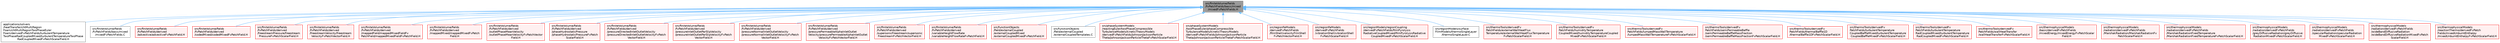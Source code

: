 digraph "src/finiteVolume/fields/fvPatchFields/basic/mixed/mixedFvPatchFields.H"
{
 // LATEX_PDF_SIZE
  bgcolor="transparent";
  edge [fontname=Helvetica,fontsize=10,labelfontname=Helvetica,labelfontsize=10];
  node [fontname=Helvetica,fontsize=10,shape=box,height=0.2,width=0.4];
  Node1 [id="Node000001",label="src/finiteVolume/fields\l/fvPatchFields/basic/mixed\l/mixedFvPatchFields.H",height=0.2,width=0.4,color="gray40", fillcolor="grey60", style="filled", fontcolor="black",tooltip=" "];
  Node1 -> Node2 [id="edge1_Node000001_Node000002",dir="back",color="steelblue1",style="solid",tooltip=" "];
  Node2 [id="Node000002",label="applications/solvers\l/heatTransfer/chtMultiRegion\lFoam/chtMultiRegionTwoPhaseEuler\lFoam/derivedFvPatchFields/turbulentTemperature\lTwoPhaseRadCoupledMixed/turbulentTemperatureTwoPhase\lRadCoupledMixedFvPatchScalarField.H",height=0.2,width=0.4,color="grey40", fillcolor="white", style="filled",URL="$turbulentTemperatureTwoPhaseRadCoupledMixedFvPatchScalarField_8H.html",tooltip=" "];
  Node1 -> Node3 [id="edge2_Node000001_Node000003",dir="back",color="steelblue1",style="solid",tooltip=" "];
  Node3 [id="Node000003",label="src/finiteVolume/fields\l/fvPatchFields/basic/mixed\l/mixedFvPatchFields.C",height=0.2,width=0.4,color="grey40", fillcolor="white", style="filled",URL="$mixedFvPatchFields_8C.html",tooltip=" "];
  Node1 -> Node4 [id="edge3_Node000001_Node000004",dir="back",color="steelblue1",style="solid",tooltip=" "];
  Node4 [id="Node000004",label="src/finiteVolume/fields\l/fvPatchFields/derived\l/advective/advectiveFvPatchField.H",height=0.2,width=0.4,color="red", fillcolor="#FFF0F0", style="filled",URL="$advectiveFvPatchField_8H.html",tooltip=" "];
  Node1 -> Node16 [id="edge4_Node000001_Node000016",dir="back",color="steelblue1",style="solid",tooltip=" "];
  Node16 [id="Node000016",label="src/finiteVolume/fields\l/fvPatchFields/derived\l/codedMixed/codedMixedFvPatchField.H",height=0.2,width=0.4,color="red", fillcolor="#FFF0F0", style="filled",URL="$codedMixedFvPatchField_8H.html",tooltip=" "];
  Node1 -> Node19 [id="edge5_Node000001_Node000019",dir="back",color="steelblue1",style="solid",tooltip=" "];
  Node19 [id="Node000019",label="src/finiteVolume/fields\l/fvPatchFields/derived\l/freestreamPressure/freestream\lPressureFvPatchScalarField.H",height=0.2,width=0.4,color="red", fillcolor="#FFF0F0", style="filled",URL="$freestreamPressureFvPatchScalarField_8H.html",tooltip=" "];
  Node1 -> Node21 [id="edge6_Node000001_Node000021",dir="back",color="steelblue1",style="solid",tooltip=" "];
  Node21 [id="Node000021",label="src/finiteVolume/fields\l/fvPatchFields/derived\l/freestreamVelocity/freestream\lVelocityFvPatchVectorField.H",height=0.2,width=0.4,color="red", fillcolor="#FFF0F0", style="filled",URL="$freestreamVelocityFvPatchVectorField_8H.html",tooltip=" "];
  Node1 -> Node23 [id="edge7_Node000001_Node000023",dir="back",color="steelblue1",style="solid",tooltip=" "];
  Node23 [id="Node000023",label="src/finiteVolume/fields\l/fvPatchFields/derived\l/mappedField/mappedMixedFieldFv\lPatchField/mappedMixedFieldFvPatchField.H",height=0.2,width=0.4,color="red", fillcolor="#FFF0F0", style="filled",URL="$mappedMixedFieldFvPatchField_8H.html",tooltip=" "];
  Node1 -> Node27 [id="edge8_Node000001_Node000027",dir="back",color="steelblue1",style="solid",tooltip=" "];
  Node27 [id="Node000027",label="src/finiteVolume/fields\l/fvPatchFields/derived\l/mappedMixed/mappedMixedFvPatch\lField.H",height=0.2,width=0.4,color="red", fillcolor="#FFF0F0", style="filled",URL="$mappedMixedFvPatchField_8H.html",tooltip=" "];
  Node1 -> Node31 [id="edge9_Node000001_Node000031",dir="back",color="steelblue1",style="solid",tooltip=" "];
  Node31 [id="Node000031",label="src/finiteVolume/fields\l/fvPatchFields/derived\l/outletPhaseMeanVelocity\l/outletPhaseMeanVelocityFvPatchVector\lField.H",height=0.2,width=0.4,color="red", fillcolor="#FFF0F0", style="filled",URL="$outletPhaseMeanVelocityFvPatchVectorField_8H.html",tooltip=" "];
  Node1 -> Node33 [id="edge10_Node000001_Node000033",dir="back",color="steelblue1",style="solid",tooltip=" "];
  Node33 [id="Node000033",label="src/finiteVolume/fields\l/fvPatchFields/derived\l/phaseHydrostaticPressure\l/phaseHydrostaticPressureFvPatch\lScalarField.H",height=0.2,width=0.4,color="red", fillcolor="#FFF0F0", style="filled",URL="$phaseHydrostaticPressureFvPatchScalarField_8H.html",tooltip=" "];
  Node1 -> Node35 [id="edge11_Node000001_Node000035",dir="back",color="steelblue1",style="solid",tooltip=" "];
  Node35 [id="Node000035",label="src/finiteVolume/fields\l/fvPatchFields/derived\l/pressureDirectedInletOutletVelocity\l/pressureDirectedInletOutletVelocityFvPatch\lVectorField.H",height=0.2,width=0.4,color="red", fillcolor="#FFF0F0", style="filled",URL="$pressureDirectedInletOutletVelocityFvPatchVectorField_8H.html",tooltip=" "];
  Node1 -> Node37 [id="edge12_Node000001_Node000037",dir="back",color="steelblue1",style="solid",tooltip=" "];
  Node37 [id="Node000037",label="src/finiteVolume/fields\l/fvPatchFields/derived\l/pressureInletOutletParSlipVelocity\l/pressureInletOutletParSlipVelocityFvPatch\lVectorField.H",height=0.2,width=0.4,color="red", fillcolor="#FFF0F0", style="filled",URL="$pressureInletOutletParSlipVelocityFvPatchVectorField_8H.html",tooltip=" "];
  Node1 -> Node39 [id="edge13_Node000001_Node000039",dir="back",color="steelblue1",style="solid",tooltip=" "];
  Node39 [id="Node000039",label="src/finiteVolume/fields\l/fvPatchFields/derived\l/pressureNormalInletOutletVelocity\l/pressureNormalInletOutletVelocityFvPatch\lVectorField.H",height=0.2,width=0.4,color="red", fillcolor="#FFF0F0", style="filled",URL="$pressureNormalInletOutletVelocityFvPatchVectorField_8H.html",tooltip=" "];
  Node1 -> Node41 [id="edge14_Node000001_Node000041",dir="back",color="steelblue1",style="solid",tooltip=" "];
  Node41 [id="Node000041",label="src/finiteVolume/fields\l/fvPatchFields/derived\l/pressurePermeableAlphaInletOutlet\lVelocity/pressurePermeableAlphaInletOutlet\lVelocityFvPatchVectorField.H",height=0.2,width=0.4,color="red", fillcolor="#FFF0F0", style="filled",URL="$pressurePermeableAlphaInletOutletVelocityFvPatchVectorField_8H.html",tooltip=" "];
  Node1 -> Node43 [id="edge15_Node000001_Node000043",dir="back",color="steelblue1",style="solid",tooltip=" "];
  Node43 [id="Node000043",label="src/finiteVolume/fields\l/fvPatchFields/derived\l/supersonicFreestream/supersonic\lFreestreamFvPatchVectorField.H",height=0.2,width=0.4,color="red", fillcolor="#FFF0F0", style="filled",URL="$supersonicFreestreamFvPatchVectorField_8H.html",tooltip=" "];
  Node1 -> Node45 [id="edge16_Node000001_Node000045",dir="back",color="steelblue1",style="solid",tooltip=" "];
  Node45 [id="Node000045",label="src/finiteVolume/fields\l/fvPatchFields/derived\l/variableHeightFlowRate\l/variableHeightFlowRateFvPatchField.H",height=0.2,width=0.4,color="red", fillcolor="#FFF0F0", style="filled",URL="$variableHeightFlowRateFvPatchField_8H.html",tooltip=" "];
  Node1 -> Node47 [id="edge17_Node000001_Node000047",dir="back",color="steelblue1",style="solid",tooltip=" "];
  Node47 [id="Node000047",label="src/functionObjects\l/field/externalCoupled\l/externalCoupledMixed\l/externalCoupledMixedFvPatchField.H",height=0.2,width=0.4,color="red", fillcolor="#FFF0F0", style="filled",URL="$externalCoupledMixedFvPatchField_8H.html",tooltip=" "];
  Node1 -> Node53 [id="edge18_Node000001_Node000053",dir="back",color="steelblue1",style="solid",tooltip=" "];
  Node53 [id="Node000053",label="src/functionObjects\l/field/externalCoupled\l/externalCoupledTemplates.C",height=0.2,width=0.4,color="grey40", fillcolor="white", style="filled",URL="$externalCoupledTemplates_8C.html",tooltip=" "];
  Node1 -> Node54 [id="edge19_Node000001_Node000054",dir="back",color="steelblue1",style="solid",tooltip=" "];
  Node54 [id="Node000054",label="src/phaseSystemModels\l/reactingEuler/twoPhaseCompressible\lTurbulenceModels/kineticTheoryModels\l/derivedFvPatchFields/JohnsonJacksonParticle\lTheta/JohnsonJacksonParticleThetaFvPatchScalarField.H",height=0.2,width=0.4,color="red", fillcolor="#FFF0F0", style="filled",URL="$reactingEuler_2twoPhaseCompressibleTurbulenceModels_2kineticTheoryModels_2derivedFvPatchFields_225a9db9606f709d9f5de0d57588a89c5.html",tooltip=" "];
  Node1 -> Node56 [id="edge20_Node000001_Node000056",dir="back",color="steelblue1",style="solid",tooltip=" "];
  Node56 [id="Node000056",label="src/phaseSystemModels\l/twoPhaseEuler/phaseCompressible\lTurbulenceModels/kineticTheoryModels\l/derivedFvPatchFields/JohnsonJacksonParticle\lTheta/JohnsonJacksonParticleThetaFvPatchScalarField.H",height=0.2,width=0.4,color="red", fillcolor="#FFF0F0", style="filled",URL="$twoPhaseEuler_2phaseCompressibleTurbulenceModels_2kineticTheoryModels_2derivedFvPatchFields_2Johcb564e6c221c253e08badecd67e8ae04.html",tooltip=" "];
  Node1 -> Node58 [id="edge21_Node000001_Node000058",dir="back",color="steelblue1",style="solid",tooltip=" "];
  Node58 [id="Node000058",label="src/regionFaModels\l/derivedFvPatchFields\l/filmShell/velocityFilmShell\lFvPatchVectorField.H",height=0.2,width=0.4,color="red", fillcolor="#FFF0F0", style="filled",URL="$velocityFilmShellFvPatchVectorField_8H.html",tooltip=" "];
  Node1 -> Node60 [id="edge22_Node000001_Node000060",dir="back",color="steelblue1",style="solid",tooltip=" "];
  Node60 [id="Node000060",label="src/regionFaModels\l/derivedFvPatchFields\l/vibrationShell/vibrationShell\lFvPatchScalarField.H",height=0.2,width=0.4,color="red", fillcolor="#FFF0F0", style="filled",URL="$vibrationShellFvPatchScalarField_8H.html",tooltip=" "];
  Node1 -> Node62 [id="edge23_Node000001_Node000062",dir="back",color="steelblue1",style="solid",tooltip=" "];
  Node62 [id="Node000062",label="src/regionModels/regionCoupling\l/derivedFvPatchFields/filmPyrolysis\lRadiativeCoupledMixed/filmPyrolysisRadiative\lCoupledMixedFvPatchScalarField.H",height=0.2,width=0.4,color="red", fillcolor="#FFF0F0", style="filled",URL="$filmPyrolysisRadiativeCoupledMixedFvPatchScalarField_8H.html",tooltip=" "];
  Node1 -> Node64 [id="edge24_Node000001_Node000064",dir="back",color="steelblue1",style="solid",tooltip=" "];
  Node64 [id="Node000064",label="src/regionModels/surface\lFilmModels/thermoSingleLayer\l/thermoSingleLayer.C",height=0.2,width=0.4,color="grey40", fillcolor="white", style="filled",URL="$thermoSingleLayer_8C.html",tooltip=" "];
  Node1 -> Node65 [id="edge25_Node000001_Node000065",dir="back",color="steelblue1",style="solid",tooltip=" "];
  Node65 [id="Node000065",label="src/thermoTools/derivedFv\lPatchFields/externalWallHeatFlux\lTemperature/externalWallHeatFluxTemperature\lFvPatchScalarField.H",height=0.2,width=0.4,color="red", fillcolor="#FFF0F0", style="filled",URL="$externalWallHeatFluxTemperatureFvPatchScalarField_8H.html",tooltip=" "];
  Node1 -> Node67 [id="edge26_Node000001_Node000067",dir="back",color="steelblue1",style="solid",tooltip=" "];
  Node67 [id="Node000067",label="src/thermoTools/derivedFv\lPatchFields/humidityTemperature\lCoupledMixed/humidityTemperatureCoupled\lMixedFvPatchScalarField.H",height=0.2,width=0.4,color="red", fillcolor="#FFF0F0", style="filled",URL="$humidityTemperatureCoupledMixedFvPatchScalarField_8H.html",tooltip=" "];
  Node1 -> Node69 [id="edge27_Node000001_Node000069",dir="back",color="steelblue1",style="solid",tooltip=" "];
  Node69 [id="Node000069",label="src/thermoTools/derivedFv\lPatchFields/lumpedMassWallTemperature\l/lumpedMassWallTemperatureFvPatchScalarField.H",height=0.2,width=0.4,color="red", fillcolor="#FFF0F0", style="filled",URL="$lumpedMassWallTemperatureFvPatchScalarField_8H.html",tooltip=" "];
  Node1 -> Node71 [id="edge28_Node000001_Node000071",dir="back",color="steelblue1",style="solid",tooltip=" "];
  Node71 [id="Node000071",label="src/thermoTools/derivedFv\lPatchFields/semiPermeableBaffle\l/semiPermeableBaffleMassFraction\l/semiPermeableBaffleMassFractionFvPatchScalarField.H",height=0.2,width=0.4,color="red", fillcolor="#FFF0F0", style="filled",URL="$semiPermeableBaffleMassFractionFvPatchScalarField_8H.html",tooltip=" "];
  Node1 -> Node74 [id="edge29_Node000001_Node000074",dir="back",color="steelblue1",style="solid",tooltip=" "];
  Node74 [id="Node000074",label="src/thermoTools/derivedFv\lPatchFields/thermalBaffle1D\l/thermalBaffle1DFvPatchScalarField.H",height=0.2,width=0.4,color="red", fillcolor="#FFF0F0", style="filled",URL="$thermalBaffle1DFvPatchScalarField_8H.html",tooltip=" "];
  Node1 -> Node77 [id="edge30_Node000001_Node000077",dir="back",color="steelblue1",style="solid",tooltip=" "];
  Node77 [id="Node000077",label="src/thermoTools/derivedFv\lPatchFields/turbulentTemperature\lCoupledBaffleMixed/turbulentTemperature\lCoupledBaffleMixedFvPatchScalarField.H",height=0.2,width=0.4,color="red", fillcolor="#FFF0F0", style="filled",URL="$turbulentTemperatureCoupledBaffleMixedFvPatchScalarField_8H.html",tooltip=" "];
  Node1 -> Node79 [id="edge31_Node000001_Node000079",dir="back",color="steelblue1",style="solid",tooltip=" "];
  Node79 [id="Node000079",label="src/thermoTools/derivedFv\lPatchFields/turbulentTemperature\lRadCoupledMixed/turbulentTemperature\lRadCoupledMixedFvPatchScalarField.H",height=0.2,width=0.4,color="red", fillcolor="#FFF0F0", style="filled",URL="$turbulentTemperatureRadCoupledMixedFvPatchScalarField_8H.html",tooltip=" "];
  Node1 -> Node83 [id="edge32_Node000001_Node000083",dir="back",color="steelblue1",style="solid",tooltip=" "];
  Node83 [id="Node000083",label="src/thermoTools/derivedFv\lPatchFields/wallHeatTransfer\l/wallHeatTransferFvPatchScalarField.H",height=0.2,width=0.4,color="red", fillcolor="#FFF0F0", style="filled",URL="$wallHeatTransferFvPatchScalarField_8H.html",tooltip=" "];
  Node1 -> Node85 [id="edge33_Node000001_Node000085",dir="back",color="steelblue1",style="solid",tooltip=" "];
  Node85 [id="Node000085",label="src/thermophysicalModels\l/basic/derivedFvPatchFields\l/mixedEnergy/mixedEnergyFvPatchScalar\lField.H",height=0.2,width=0.4,color="red", fillcolor="#FFF0F0", style="filled",URL="$mixedEnergyFvPatchScalarField_8H.html",tooltip=" "];
  Node1 -> Node90 [id="edge34_Node000001_Node000090",dir="back",color="steelblue1",style="solid",tooltip=" "];
  Node90 [id="Node000090",label="src/thermophysicalModels\l/radiation/derivedFvPatchFields\l/MarshakRadiation/MarshakRadiationFv\lPatchScalarField.H",height=0.2,width=0.4,color="red", fillcolor="#FFF0F0", style="filled",URL="$MarshakRadiationFvPatchScalarField_8H.html",tooltip=" "];
  Node1 -> Node92 [id="edge35_Node000001_Node000092",dir="back",color="steelblue1",style="solid",tooltip=" "];
  Node92 [id="Node000092",label="src/thermophysicalModels\l/radiation/derivedFvPatchFields\l/MarshakRadiationFixedTemperature\l/MarshakRadiationFixedTemperatureFvPatchScalarField.H",height=0.2,width=0.4,color="red", fillcolor="#FFF0F0", style="filled",URL="$MarshakRadiationFixedTemperatureFvPatchScalarField_8H.html",tooltip=" "];
  Node1 -> Node94 [id="edge36_Node000001_Node000094",dir="back",color="steelblue1",style="solid",tooltip=" "];
  Node94 [id="Node000094",label="src/thermophysicalModels\l/radiation/derivedFvPatchFields\l/greyDiffusiveRadiation/greyDiffusive\lRadiationMixedFvPatchScalarField.H",height=0.2,width=0.4,color="red", fillcolor="#FFF0F0", style="filled",URL="$greyDiffusiveRadiationMixedFvPatchScalarField_8H.html",tooltip=" "];
  Node1 -> Node96 [id="edge37_Node000001_Node000096",dir="back",color="steelblue1",style="solid",tooltip=" "];
  Node96 [id="Node000096",label="src/thermophysicalModels\l/radiation/derivedFvPatchFields\l/specularRadiation/specularRadiation\lMixedFvPatchScalarField.H",height=0.2,width=0.4,color="red", fillcolor="#FFF0F0", style="filled",URL="$specularRadiationMixedFvPatchScalarField_8H.html",tooltip=" "];
  Node1 -> Node98 [id="edge38_Node000001_Node000098",dir="back",color="steelblue1",style="solid",tooltip=" "];
  Node98 [id="Node000098",label="src/thermophysicalModels\l/radiation/derivedFvPatchFields\l/wideBandDiffusiveRadiation\l/wideBandDiffusiveRadiationMixedFvPatch\lScalarField.H",height=0.2,width=0.4,color="red", fillcolor="#FFF0F0", style="filled",URL="$wideBandDiffusiveRadiationMixedFvPatchScalarField_8H.html",tooltip=" "];
  Node1 -> Node100 [id="edge39_Node000001_Node000100",dir="back",color="steelblue1",style="solid",tooltip=" "];
  Node100 [id="Node000100",label="src/thermophysicalModels\l/reactionThermo/derivedFvPatch\lFields/mixedUnburntEnthalpy\l/mixedUnburntEnthalpyFvPatchScalarField.H",height=0.2,width=0.4,color="red", fillcolor="#FFF0F0", style="filled",URL="$mixedUnburntEnthalpyFvPatchScalarField_8H.html",tooltip=" "];
}
